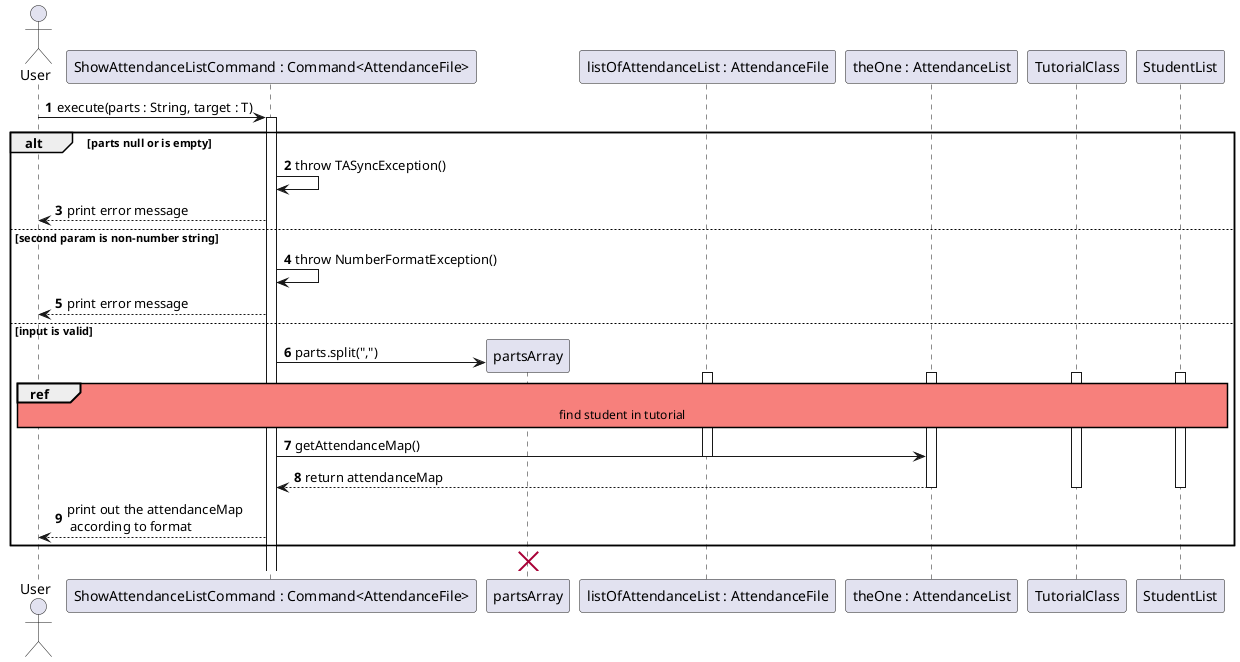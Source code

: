 @startuml
'https://plantuml.com/sequence-diagram

autonumber
actor User
participant "ShowAttendanceListCommand : Command<AttendanceFile>" as command
participant "partsArray" as parts
participant "listOfAttendanceList : AttendanceFile" as listOfAttendanceList
participant "theOne : AttendanceList" as theOne
participant "TutorialClass" as tutorialClass
participant "StudentList" as studentList


skinparam sequenceReferenceBackgroundColor #f7807c

User -> command : execute(parts : String, target : T)
activate command


alt parts null or is empty
command -> command : throw TASyncException()
command --> User : print error message
else second param is non-number string
command -> command : throw NumberFormatException()
command --> User : print error message
else input is valid
create parts
command -> parts : parts.split(",")
activate listOfAttendanceList
ref over User, command, listOfAttendanceList, theOne, tutorialClass, studentList
find student in tutorial
end ref


activate tutorialClass
activate studentList
activate theOne
command -> theOne : getAttendanceMap()
deactivate listOfAttendanceList
theOne --> command : return attendanceMap

deactivate theOne
deactivate tutorialClass
deactivate studentList
command --> User : print out the attendanceMap\n according to format
end

destroy parts


@enduml